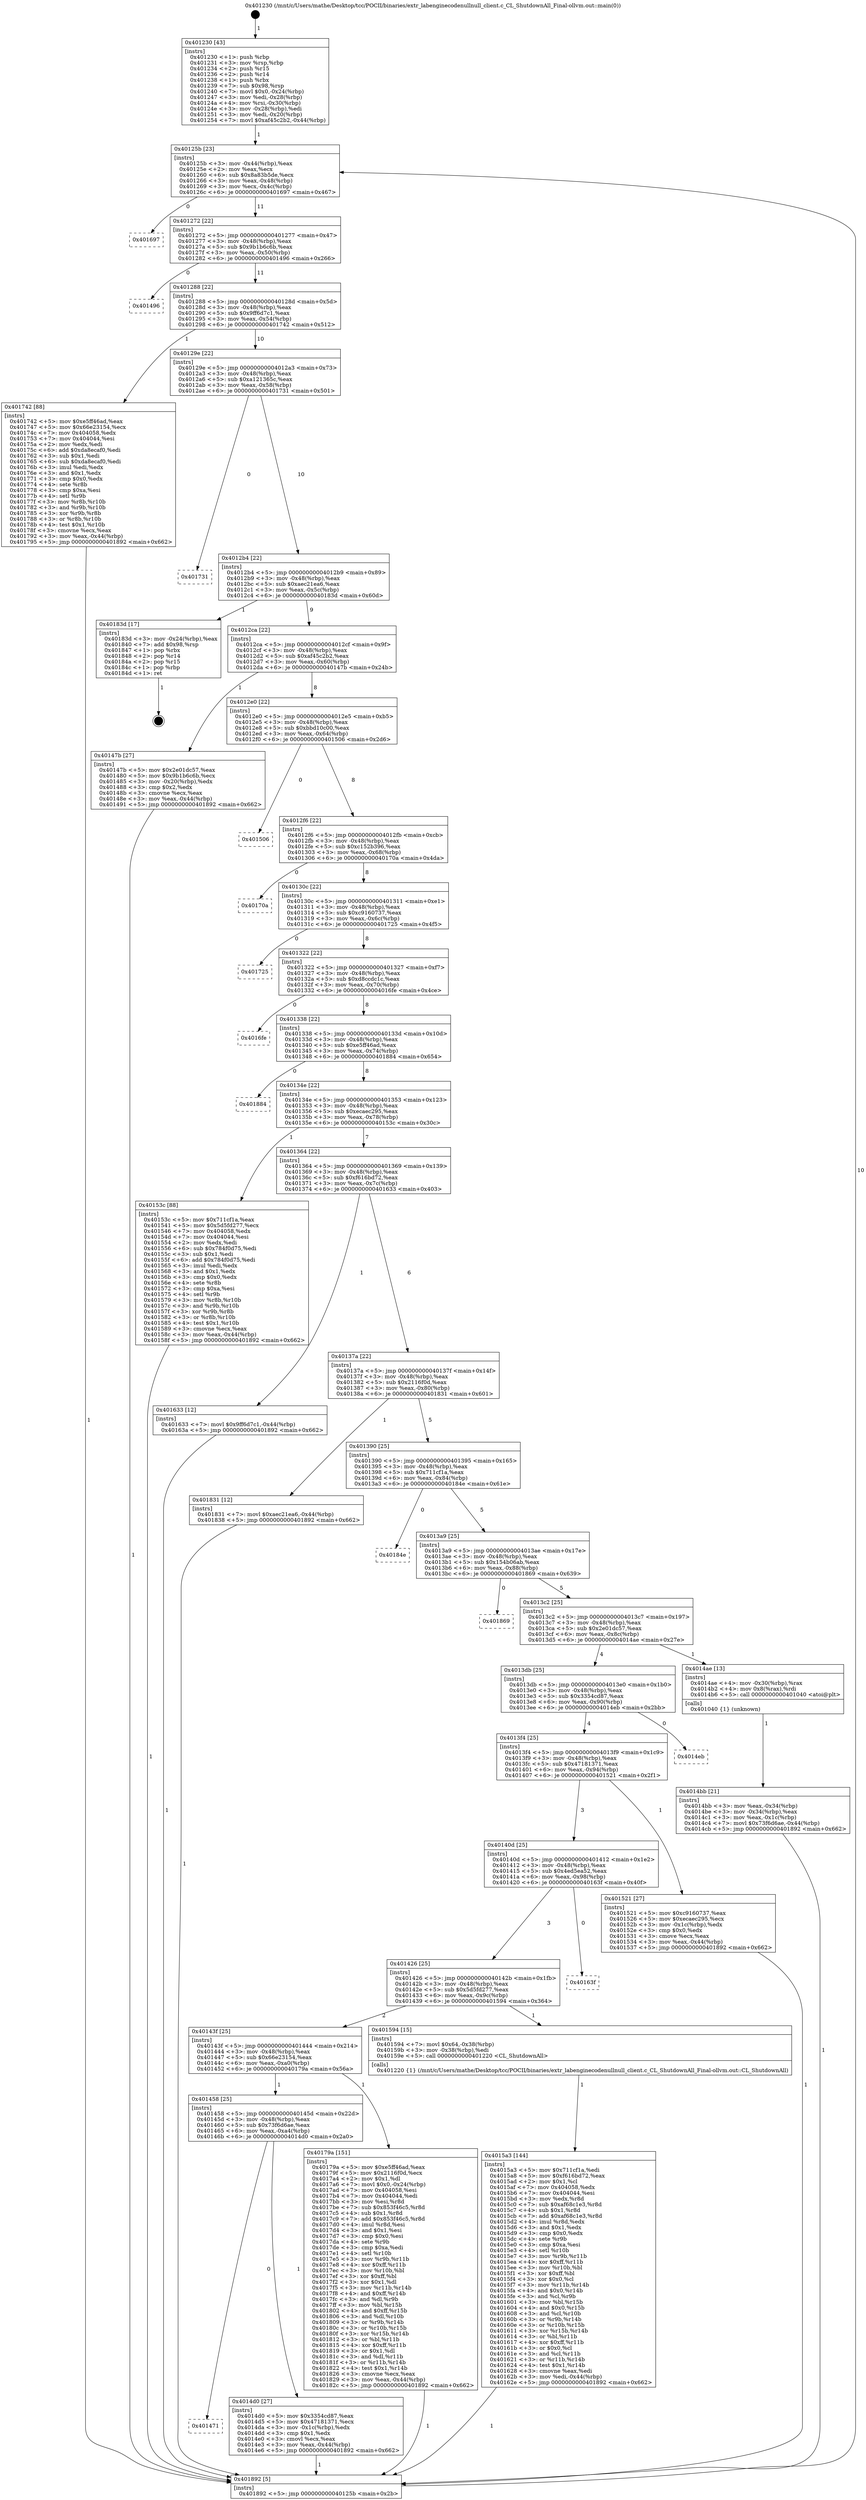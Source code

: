 digraph "0x401230" {
  label = "0x401230 (/mnt/c/Users/mathe/Desktop/tcc/POCII/binaries/extr_labenginecodenullnull_client.c_CL_ShutdownAll_Final-ollvm.out::main(0))"
  labelloc = "t"
  node[shape=record]

  Entry [label="",width=0.3,height=0.3,shape=circle,fillcolor=black,style=filled]
  "0x40125b" [label="{
     0x40125b [23]\l
     | [instrs]\l
     &nbsp;&nbsp;0x40125b \<+3\>: mov -0x44(%rbp),%eax\l
     &nbsp;&nbsp;0x40125e \<+2\>: mov %eax,%ecx\l
     &nbsp;&nbsp;0x401260 \<+6\>: sub $0x8a83b5de,%ecx\l
     &nbsp;&nbsp;0x401266 \<+3\>: mov %eax,-0x48(%rbp)\l
     &nbsp;&nbsp;0x401269 \<+3\>: mov %ecx,-0x4c(%rbp)\l
     &nbsp;&nbsp;0x40126c \<+6\>: je 0000000000401697 \<main+0x467\>\l
  }"]
  "0x401697" [label="{
     0x401697\l
  }", style=dashed]
  "0x401272" [label="{
     0x401272 [22]\l
     | [instrs]\l
     &nbsp;&nbsp;0x401272 \<+5\>: jmp 0000000000401277 \<main+0x47\>\l
     &nbsp;&nbsp;0x401277 \<+3\>: mov -0x48(%rbp),%eax\l
     &nbsp;&nbsp;0x40127a \<+5\>: sub $0x9b1b6c6b,%eax\l
     &nbsp;&nbsp;0x40127f \<+3\>: mov %eax,-0x50(%rbp)\l
     &nbsp;&nbsp;0x401282 \<+6\>: je 0000000000401496 \<main+0x266\>\l
  }"]
  Exit [label="",width=0.3,height=0.3,shape=circle,fillcolor=black,style=filled,peripheries=2]
  "0x401496" [label="{
     0x401496\l
  }", style=dashed]
  "0x401288" [label="{
     0x401288 [22]\l
     | [instrs]\l
     &nbsp;&nbsp;0x401288 \<+5\>: jmp 000000000040128d \<main+0x5d\>\l
     &nbsp;&nbsp;0x40128d \<+3\>: mov -0x48(%rbp),%eax\l
     &nbsp;&nbsp;0x401290 \<+5\>: sub $0x9ff6d7c1,%eax\l
     &nbsp;&nbsp;0x401295 \<+3\>: mov %eax,-0x54(%rbp)\l
     &nbsp;&nbsp;0x401298 \<+6\>: je 0000000000401742 \<main+0x512\>\l
  }"]
  "0x4015a3" [label="{
     0x4015a3 [144]\l
     | [instrs]\l
     &nbsp;&nbsp;0x4015a3 \<+5\>: mov $0x711cf1a,%edi\l
     &nbsp;&nbsp;0x4015a8 \<+5\>: mov $0xf616bd72,%eax\l
     &nbsp;&nbsp;0x4015ad \<+2\>: mov $0x1,%cl\l
     &nbsp;&nbsp;0x4015af \<+7\>: mov 0x404058,%edx\l
     &nbsp;&nbsp;0x4015b6 \<+7\>: mov 0x404044,%esi\l
     &nbsp;&nbsp;0x4015bd \<+3\>: mov %edx,%r8d\l
     &nbsp;&nbsp;0x4015c0 \<+7\>: sub $0xaf68c1e3,%r8d\l
     &nbsp;&nbsp;0x4015c7 \<+4\>: sub $0x1,%r8d\l
     &nbsp;&nbsp;0x4015cb \<+7\>: add $0xaf68c1e3,%r8d\l
     &nbsp;&nbsp;0x4015d2 \<+4\>: imul %r8d,%edx\l
     &nbsp;&nbsp;0x4015d6 \<+3\>: and $0x1,%edx\l
     &nbsp;&nbsp;0x4015d9 \<+3\>: cmp $0x0,%edx\l
     &nbsp;&nbsp;0x4015dc \<+4\>: sete %r9b\l
     &nbsp;&nbsp;0x4015e0 \<+3\>: cmp $0xa,%esi\l
     &nbsp;&nbsp;0x4015e3 \<+4\>: setl %r10b\l
     &nbsp;&nbsp;0x4015e7 \<+3\>: mov %r9b,%r11b\l
     &nbsp;&nbsp;0x4015ea \<+4\>: xor $0xff,%r11b\l
     &nbsp;&nbsp;0x4015ee \<+3\>: mov %r10b,%bl\l
     &nbsp;&nbsp;0x4015f1 \<+3\>: xor $0xff,%bl\l
     &nbsp;&nbsp;0x4015f4 \<+3\>: xor $0x0,%cl\l
     &nbsp;&nbsp;0x4015f7 \<+3\>: mov %r11b,%r14b\l
     &nbsp;&nbsp;0x4015fa \<+4\>: and $0x0,%r14b\l
     &nbsp;&nbsp;0x4015fe \<+3\>: and %cl,%r9b\l
     &nbsp;&nbsp;0x401601 \<+3\>: mov %bl,%r15b\l
     &nbsp;&nbsp;0x401604 \<+4\>: and $0x0,%r15b\l
     &nbsp;&nbsp;0x401608 \<+3\>: and %cl,%r10b\l
     &nbsp;&nbsp;0x40160b \<+3\>: or %r9b,%r14b\l
     &nbsp;&nbsp;0x40160e \<+3\>: or %r10b,%r15b\l
     &nbsp;&nbsp;0x401611 \<+3\>: xor %r15b,%r14b\l
     &nbsp;&nbsp;0x401614 \<+3\>: or %bl,%r11b\l
     &nbsp;&nbsp;0x401617 \<+4\>: xor $0xff,%r11b\l
     &nbsp;&nbsp;0x40161b \<+3\>: or $0x0,%cl\l
     &nbsp;&nbsp;0x40161e \<+3\>: and %cl,%r11b\l
     &nbsp;&nbsp;0x401621 \<+3\>: or %r11b,%r14b\l
     &nbsp;&nbsp;0x401624 \<+4\>: test $0x1,%r14b\l
     &nbsp;&nbsp;0x401628 \<+3\>: cmovne %eax,%edi\l
     &nbsp;&nbsp;0x40162b \<+3\>: mov %edi,-0x44(%rbp)\l
     &nbsp;&nbsp;0x40162e \<+5\>: jmp 0000000000401892 \<main+0x662\>\l
  }"]
  "0x401742" [label="{
     0x401742 [88]\l
     | [instrs]\l
     &nbsp;&nbsp;0x401742 \<+5\>: mov $0xe5ff46ad,%eax\l
     &nbsp;&nbsp;0x401747 \<+5\>: mov $0x66e23154,%ecx\l
     &nbsp;&nbsp;0x40174c \<+7\>: mov 0x404058,%edx\l
     &nbsp;&nbsp;0x401753 \<+7\>: mov 0x404044,%esi\l
     &nbsp;&nbsp;0x40175a \<+2\>: mov %edx,%edi\l
     &nbsp;&nbsp;0x40175c \<+6\>: add $0xda8ecaf0,%edi\l
     &nbsp;&nbsp;0x401762 \<+3\>: sub $0x1,%edi\l
     &nbsp;&nbsp;0x401765 \<+6\>: sub $0xda8ecaf0,%edi\l
     &nbsp;&nbsp;0x40176b \<+3\>: imul %edi,%edx\l
     &nbsp;&nbsp;0x40176e \<+3\>: and $0x1,%edx\l
     &nbsp;&nbsp;0x401771 \<+3\>: cmp $0x0,%edx\l
     &nbsp;&nbsp;0x401774 \<+4\>: sete %r8b\l
     &nbsp;&nbsp;0x401778 \<+3\>: cmp $0xa,%esi\l
     &nbsp;&nbsp;0x40177b \<+4\>: setl %r9b\l
     &nbsp;&nbsp;0x40177f \<+3\>: mov %r8b,%r10b\l
     &nbsp;&nbsp;0x401782 \<+3\>: and %r9b,%r10b\l
     &nbsp;&nbsp;0x401785 \<+3\>: xor %r9b,%r8b\l
     &nbsp;&nbsp;0x401788 \<+3\>: or %r8b,%r10b\l
     &nbsp;&nbsp;0x40178b \<+4\>: test $0x1,%r10b\l
     &nbsp;&nbsp;0x40178f \<+3\>: cmovne %ecx,%eax\l
     &nbsp;&nbsp;0x401792 \<+3\>: mov %eax,-0x44(%rbp)\l
     &nbsp;&nbsp;0x401795 \<+5\>: jmp 0000000000401892 \<main+0x662\>\l
  }"]
  "0x40129e" [label="{
     0x40129e [22]\l
     | [instrs]\l
     &nbsp;&nbsp;0x40129e \<+5\>: jmp 00000000004012a3 \<main+0x73\>\l
     &nbsp;&nbsp;0x4012a3 \<+3\>: mov -0x48(%rbp),%eax\l
     &nbsp;&nbsp;0x4012a6 \<+5\>: sub $0xa121365c,%eax\l
     &nbsp;&nbsp;0x4012ab \<+3\>: mov %eax,-0x58(%rbp)\l
     &nbsp;&nbsp;0x4012ae \<+6\>: je 0000000000401731 \<main+0x501\>\l
  }"]
  "0x401471" [label="{
     0x401471\l
  }", style=dashed]
  "0x401731" [label="{
     0x401731\l
  }", style=dashed]
  "0x4012b4" [label="{
     0x4012b4 [22]\l
     | [instrs]\l
     &nbsp;&nbsp;0x4012b4 \<+5\>: jmp 00000000004012b9 \<main+0x89\>\l
     &nbsp;&nbsp;0x4012b9 \<+3\>: mov -0x48(%rbp),%eax\l
     &nbsp;&nbsp;0x4012bc \<+5\>: sub $0xaec21ea6,%eax\l
     &nbsp;&nbsp;0x4012c1 \<+3\>: mov %eax,-0x5c(%rbp)\l
     &nbsp;&nbsp;0x4012c4 \<+6\>: je 000000000040183d \<main+0x60d\>\l
  }"]
  "0x4014d0" [label="{
     0x4014d0 [27]\l
     | [instrs]\l
     &nbsp;&nbsp;0x4014d0 \<+5\>: mov $0x3354cd87,%eax\l
     &nbsp;&nbsp;0x4014d5 \<+5\>: mov $0x47181371,%ecx\l
     &nbsp;&nbsp;0x4014da \<+3\>: mov -0x1c(%rbp),%edx\l
     &nbsp;&nbsp;0x4014dd \<+3\>: cmp $0x1,%edx\l
     &nbsp;&nbsp;0x4014e0 \<+3\>: cmovl %ecx,%eax\l
     &nbsp;&nbsp;0x4014e3 \<+3\>: mov %eax,-0x44(%rbp)\l
     &nbsp;&nbsp;0x4014e6 \<+5\>: jmp 0000000000401892 \<main+0x662\>\l
  }"]
  "0x40183d" [label="{
     0x40183d [17]\l
     | [instrs]\l
     &nbsp;&nbsp;0x40183d \<+3\>: mov -0x24(%rbp),%eax\l
     &nbsp;&nbsp;0x401840 \<+7\>: add $0x98,%rsp\l
     &nbsp;&nbsp;0x401847 \<+1\>: pop %rbx\l
     &nbsp;&nbsp;0x401848 \<+2\>: pop %r14\l
     &nbsp;&nbsp;0x40184a \<+2\>: pop %r15\l
     &nbsp;&nbsp;0x40184c \<+1\>: pop %rbp\l
     &nbsp;&nbsp;0x40184d \<+1\>: ret\l
  }"]
  "0x4012ca" [label="{
     0x4012ca [22]\l
     | [instrs]\l
     &nbsp;&nbsp;0x4012ca \<+5\>: jmp 00000000004012cf \<main+0x9f\>\l
     &nbsp;&nbsp;0x4012cf \<+3\>: mov -0x48(%rbp),%eax\l
     &nbsp;&nbsp;0x4012d2 \<+5\>: sub $0xaf45c2b2,%eax\l
     &nbsp;&nbsp;0x4012d7 \<+3\>: mov %eax,-0x60(%rbp)\l
     &nbsp;&nbsp;0x4012da \<+6\>: je 000000000040147b \<main+0x24b\>\l
  }"]
  "0x401458" [label="{
     0x401458 [25]\l
     | [instrs]\l
     &nbsp;&nbsp;0x401458 \<+5\>: jmp 000000000040145d \<main+0x22d\>\l
     &nbsp;&nbsp;0x40145d \<+3\>: mov -0x48(%rbp),%eax\l
     &nbsp;&nbsp;0x401460 \<+5\>: sub $0x73f6d6ae,%eax\l
     &nbsp;&nbsp;0x401465 \<+6\>: mov %eax,-0xa4(%rbp)\l
     &nbsp;&nbsp;0x40146b \<+6\>: je 00000000004014d0 \<main+0x2a0\>\l
  }"]
  "0x40147b" [label="{
     0x40147b [27]\l
     | [instrs]\l
     &nbsp;&nbsp;0x40147b \<+5\>: mov $0x2e01dc57,%eax\l
     &nbsp;&nbsp;0x401480 \<+5\>: mov $0x9b1b6c6b,%ecx\l
     &nbsp;&nbsp;0x401485 \<+3\>: mov -0x20(%rbp),%edx\l
     &nbsp;&nbsp;0x401488 \<+3\>: cmp $0x2,%edx\l
     &nbsp;&nbsp;0x40148b \<+3\>: cmovne %ecx,%eax\l
     &nbsp;&nbsp;0x40148e \<+3\>: mov %eax,-0x44(%rbp)\l
     &nbsp;&nbsp;0x401491 \<+5\>: jmp 0000000000401892 \<main+0x662\>\l
  }"]
  "0x4012e0" [label="{
     0x4012e0 [22]\l
     | [instrs]\l
     &nbsp;&nbsp;0x4012e0 \<+5\>: jmp 00000000004012e5 \<main+0xb5\>\l
     &nbsp;&nbsp;0x4012e5 \<+3\>: mov -0x48(%rbp),%eax\l
     &nbsp;&nbsp;0x4012e8 \<+5\>: sub $0xbbd10c00,%eax\l
     &nbsp;&nbsp;0x4012ed \<+3\>: mov %eax,-0x64(%rbp)\l
     &nbsp;&nbsp;0x4012f0 \<+6\>: je 0000000000401506 \<main+0x2d6\>\l
  }"]
  "0x401892" [label="{
     0x401892 [5]\l
     | [instrs]\l
     &nbsp;&nbsp;0x401892 \<+5\>: jmp 000000000040125b \<main+0x2b\>\l
  }"]
  "0x401230" [label="{
     0x401230 [43]\l
     | [instrs]\l
     &nbsp;&nbsp;0x401230 \<+1\>: push %rbp\l
     &nbsp;&nbsp;0x401231 \<+3\>: mov %rsp,%rbp\l
     &nbsp;&nbsp;0x401234 \<+2\>: push %r15\l
     &nbsp;&nbsp;0x401236 \<+2\>: push %r14\l
     &nbsp;&nbsp;0x401238 \<+1\>: push %rbx\l
     &nbsp;&nbsp;0x401239 \<+7\>: sub $0x98,%rsp\l
     &nbsp;&nbsp;0x401240 \<+7\>: movl $0x0,-0x24(%rbp)\l
     &nbsp;&nbsp;0x401247 \<+3\>: mov %edi,-0x28(%rbp)\l
     &nbsp;&nbsp;0x40124a \<+4\>: mov %rsi,-0x30(%rbp)\l
     &nbsp;&nbsp;0x40124e \<+3\>: mov -0x28(%rbp),%edi\l
     &nbsp;&nbsp;0x401251 \<+3\>: mov %edi,-0x20(%rbp)\l
     &nbsp;&nbsp;0x401254 \<+7\>: movl $0xaf45c2b2,-0x44(%rbp)\l
  }"]
  "0x40179a" [label="{
     0x40179a [151]\l
     | [instrs]\l
     &nbsp;&nbsp;0x40179a \<+5\>: mov $0xe5ff46ad,%eax\l
     &nbsp;&nbsp;0x40179f \<+5\>: mov $0x2116f0d,%ecx\l
     &nbsp;&nbsp;0x4017a4 \<+2\>: mov $0x1,%dl\l
     &nbsp;&nbsp;0x4017a6 \<+7\>: movl $0x0,-0x24(%rbp)\l
     &nbsp;&nbsp;0x4017ad \<+7\>: mov 0x404058,%esi\l
     &nbsp;&nbsp;0x4017b4 \<+7\>: mov 0x404044,%edi\l
     &nbsp;&nbsp;0x4017bb \<+3\>: mov %esi,%r8d\l
     &nbsp;&nbsp;0x4017be \<+7\>: sub $0x853f46c5,%r8d\l
     &nbsp;&nbsp;0x4017c5 \<+4\>: sub $0x1,%r8d\l
     &nbsp;&nbsp;0x4017c9 \<+7\>: add $0x853f46c5,%r8d\l
     &nbsp;&nbsp;0x4017d0 \<+4\>: imul %r8d,%esi\l
     &nbsp;&nbsp;0x4017d4 \<+3\>: and $0x1,%esi\l
     &nbsp;&nbsp;0x4017d7 \<+3\>: cmp $0x0,%esi\l
     &nbsp;&nbsp;0x4017da \<+4\>: sete %r9b\l
     &nbsp;&nbsp;0x4017de \<+3\>: cmp $0xa,%edi\l
     &nbsp;&nbsp;0x4017e1 \<+4\>: setl %r10b\l
     &nbsp;&nbsp;0x4017e5 \<+3\>: mov %r9b,%r11b\l
     &nbsp;&nbsp;0x4017e8 \<+4\>: xor $0xff,%r11b\l
     &nbsp;&nbsp;0x4017ec \<+3\>: mov %r10b,%bl\l
     &nbsp;&nbsp;0x4017ef \<+3\>: xor $0xff,%bl\l
     &nbsp;&nbsp;0x4017f2 \<+3\>: xor $0x1,%dl\l
     &nbsp;&nbsp;0x4017f5 \<+3\>: mov %r11b,%r14b\l
     &nbsp;&nbsp;0x4017f8 \<+4\>: and $0xff,%r14b\l
     &nbsp;&nbsp;0x4017fc \<+3\>: and %dl,%r9b\l
     &nbsp;&nbsp;0x4017ff \<+3\>: mov %bl,%r15b\l
     &nbsp;&nbsp;0x401802 \<+4\>: and $0xff,%r15b\l
     &nbsp;&nbsp;0x401806 \<+3\>: and %dl,%r10b\l
     &nbsp;&nbsp;0x401809 \<+3\>: or %r9b,%r14b\l
     &nbsp;&nbsp;0x40180c \<+3\>: or %r10b,%r15b\l
     &nbsp;&nbsp;0x40180f \<+3\>: xor %r15b,%r14b\l
     &nbsp;&nbsp;0x401812 \<+3\>: or %bl,%r11b\l
     &nbsp;&nbsp;0x401815 \<+4\>: xor $0xff,%r11b\l
     &nbsp;&nbsp;0x401819 \<+3\>: or $0x1,%dl\l
     &nbsp;&nbsp;0x40181c \<+3\>: and %dl,%r11b\l
     &nbsp;&nbsp;0x40181f \<+3\>: or %r11b,%r14b\l
     &nbsp;&nbsp;0x401822 \<+4\>: test $0x1,%r14b\l
     &nbsp;&nbsp;0x401826 \<+3\>: cmovne %ecx,%eax\l
     &nbsp;&nbsp;0x401829 \<+3\>: mov %eax,-0x44(%rbp)\l
     &nbsp;&nbsp;0x40182c \<+5\>: jmp 0000000000401892 \<main+0x662\>\l
  }"]
  "0x401506" [label="{
     0x401506\l
  }", style=dashed]
  "0x4012f6" [label="{
     0x4012f6 [22]\l
     | [instrs]\l
     &nbsp;&nbsp;0x4012f6 \<+5\>: jmp 00000000004012fb \<main+0xcb\>\l
     &nbsp;&nbsp;0x4012fb \<+3\>: mov -0x48(%rbp),%eax\l
     &nbsp;&nbsp;0x4012fe \<+5\>: sub $0xc152b396,%eax\l
     &nbsp;&nbsp;0x401303 \<+3\>: mov %eax,-0x68(%rbp)\l
     &nbsp;&nbsp;0x401306 \<+6\>: je 000000000040170a \<main+0x4da\>\l
  }"]
  "0x40143f" [label="{
     0x40143f [25]\l
     | [instrs]\l
     &nbsp;&nbsp;0x40143f \<+5\>: jmp 0000000000401444 \<main+0x214\>\l
     &nbsp;&nbsp;0x401444 \<+3\>: mov -0x48(%rbp),%eax\l
     &nbsp;&nbsp;0x401447 \<+5\>: sub $0x66e23154,%eax\l
     &nbsp;&nbsp;0x40144c \<+6\>: mov %eax,-0xa0(%rbp)\l
     &nbsp;&nbsp;0x401452 \<+6\>: je 000000000040179a \<main+0x56a\>\l
  }"]
  "0x40170a" [label="{
     0x40170a\l
  }", style=dashed]
  "0x40130c" [label="{
     0x40130c [22]\l
     | [instrs]\l
     &nbsp;&nbsp;0x40130c \<+5\>: jmp 0000000000401311 \<main+0xe1\>\l
     &nbsp;&nbsp;0x401311 \<+3\>: mov -0x48(%rbp),%eax\l
     &nbsp;&nbsp;0x401314 \<+5\>: sub $0xc9160737,%eax\l
     &nbsp;&nbsp;0x401319 \<+3\>: mov %eax,-0x6c(%rbp)\l
     &nbsp;&nbsp;0x40131c \<+6\>: je 0000000000401725 \<main+0x4f5\>\l
  }"]
  "0x401594" [label="{
     0x401594 [15]\l
     | [instrs]\l
     &nbsp;&nbsp;0x401594 \<+7\>: movl $0x64,-0x38(%rbp)\l
     &nbsp;&nbsp;0x40159b \<+3\>: mov -0x38(%rbp),%edi\l
     &nbsp;&nbsp;0x40159e \<+5\>: call 0000000000401220 \<CL_ShutdownAll\>\l
     | [calls]\l
     &nbsp;&nbsp;0x401220 \{1\} (/mnt/c/Users/mathe/Desktop/tcc/POCII/binaries/extr_labenginecodenullnull_client.c_CL_ShutdownAll_Final-ollvm.out::CL_ShutdownAll)\l
  }"]
  "0x401725" [label="{
     0x401725\l
  }", style=dashed]
  "0x401322" [label="{
     0x401322 [22]\l
     | [instrs]\l
     &nbsp;&nbsp;0x401322 \<+5\>: jmp 0000000000401327 \<main+0xf7\>\l
     &nbsp;&nbsp;0x401327 \<+3\>: mov -0x48(%rbp),%eax\l
     &nbsp;&nbsp;0x40132a \<+5\>: sub $0xd8ccdc1c,%eax\l
     &nbsp;&nbsp;0x40132f \<+3\>: mov %eax,-0x70(%rbp)\l
     &nbsp;&nbsp;0x401332 \<+6\>: je 00000000004016fe \<main+0x4ce\>\l
  }"]
  "0x401426" [label="{
     0x401426 [25]\l
     | [instrs]\l
     &nbsp;&nbsp;0x401426 \<+5\>: jmp 000000000040142b \<main+0x1fb\>\l
     &nbsp;&nbsp;0x40142b \<+3\>: mov -0x48(%rbp),%eax\l
     &nbsp;&nbsp;0x40142e \<+5\>: sub $0x5d5fd277,%eax\l
     &nbsp;&nbsp;0x401433 \<+6\>: mov %eax,-0x9c(%rbp)\l
     &nbsp;&nbsp;0x401439 \<+6\>: je 0000000000401594 \<main+0x364\>\l
  }"]
  "0x4016fe" [label="{
     0x4016fe\l
  }", style=dashed]
  "0x401338" [label="{
     0x401338 [22]\l
     | [instrs]\l
     &nbsp;&nbsp;0x401338 \<+5\>: jmp 000000000040133d \<main+0x10d\>\l
     &nbsp;&nbsp;0x40133d \<+3\>: mov -0x48(%rbp),%eax\l
     &nbsp;&nbsp;0x401340 \<+5\>: sub $0xe5ff46ad,%eax\l
     &nbsp;&nbsp;0x401345 \<+3\>: mov %eax,-0x74(%rbp)\l
     &nbsp;&nbsp;0x401348 \<+6\>: je 0000000000401884 \<main+0x654\>\l
  }"]
  "0x40163f" [label="{
     0x40163f\l
  }", style=dashed]
  "0x401884" [label="{
     0x401884\l
  }", style=dashed]
  "0x40134e" [label="{
     0x40134e [22]\l
     | [instrs]\l
     &nbsp;&nbsp;0x40134e \<+5\>: jmp 0000000000401353 \<main+0x123\>\l
     &nbsp;&nbsp;0x401353 \<+3\>: mov -0x48(%rbp),%eax\l
     &nbsp;&nbsp;0x401356 \<+5\>: sub $0xecaec295,%eax\l
     &nbsp;&nbsp;0x40135b \<+3\>: mov %eax,-0x78(%rbp)\l
     &nbsp;&nbsp;0x40135e \<+6\>: je 000000000040153c \<main+0x30c\>\l
  }"]
  "0x40140d" [label="{
     0x40140d [25]\l
     | [instrs]\l
     &nbsp;&nbsp;0x40140d \<+5\>: jmp 0000000000401412 \<main+0x1e2\>\l
     &nbsp;&nbsp;0x401412 \<+3\>: mov -0x48(%rbp),%eax\l
     &nbsp;&nbsp;0x401415 \<+5\>: sub $0x4ed5ea52,%eax\l
     &nbsp;&nbsp;0x40141a \<+6\>: mov %eax,-0x98(%rbp)\l
     &nbsp;&nbsp;0x401420 \<+6\>: je 000000000040163f \<main+0x40f\>\l
  }"]
  "0x40153c" [label="{
     0x40153c [88]\l
     | [instrs]\l
     &nbsp;&nbsp;0x40153c \<+5\>: mov $0x711cf1a,%eax\l
     &nbsp;&nbsp;0x401541 \<+5\>: mov $0x5d5fd277,%ecx\l
     &nbsp;&nbsp;0x401546 \<+7\>: mov 0x404058,%edx\l
     &nbsp;&nbsp;0x40154d \<+7\>: mov 0x404044,%esi\l
     &nbsp;&nbsp;0x401554 \<+2\>: mov %edx,%edi\l
     &nbsp;&nbsp;0x401556 \<+6\>: sub $0x784f0d75,%edi\l
     &nbsp;&nbsp;0x40155c \<+3\>: sub $0x1,%edi\l
     &nbsp;&nbsp;0x40155f \<+6\>: add $0x784f0d75,%edi\l
     &nbsp;&nbsp;0x401565 \<+3\>: imul %edi,%edx\l
     &nbsp;&nbsp;0x401568 \<+3\>: and $0x1,%edx\l
     &nbsp;&nbsp;0x40156b \<+3\>: cmp $0x0,%edx\l
     &nbsp;&nbsp;0x40156e \<+4\>: sete %r8b\l
     &nbsp;&nbsp;0x401572 \<+3\>: cmp $0xa,%esi\l
     &nbsp;&nbsp;0x401575 \<+4\>: setl %r9b\l
     &nbsp;&nbsp;0x401579 \<+3\>: mov %r8b,%r10b\l
     &nbsp;&nbsp;0x40157c \<+3\>: and %r9b,%r10b\l
     &nbsp;&nbsp;0x40157f \<+3\>: xor %r9b,%r8b\l
     &nbsp;&nbsp;0x401582 \<+3\>: or %r8b,%r10b\l
     &nbsp;&nbsp;0x401585 \<+4\>: test $0x1,%r10b\l
     &nbsp;&nbsp;0x401589 \<+3\>: cmovne %ecx,%eax\l
     &nbsp;&nbsp;0x40158c \<+3\>: mov %eax,-0x44(%rbp)\l
     &nbsp;&nbsp;0x40158f \<+5\>: jmp 0000000000401892 \<main+0x662\>\l
  }"]
  "0x401364" [label="{
     0x401364 [22]\l
     | [instrs]\l
     &nbsp;&nbsp;0x401364 \<+5\>: jmp 0000000000401369 \<main+0x139\>\l
     &nbsp;&nbsp;0x401369 \<+3\>: mov -0x48(%rbp),%eax\l
     &nbsp;&nbsp;0x40136c \<+5\>: sub $0xf616bd72,%eax\l
     &nbsp;&nbsp;0x401371 \<+3\>: mov %eax,-0x7c(%rbp)\l
     &nbsp;&nbsp;0x401374 \<+6\>: je 0000000000401633 \<main+0x403\>\l
  }"]
  "0x401521" [label="{
     0x401521 [27]\l
     | [instrs]\l
     &nbsp;&nbsp;0x401521 \<+5\>: mov $0xc9160737,%eax\l
     &nbsp;&nbsp;0x401526 \<+5\>: mov $0xecaec295,%ecx\l
     &nbsp;&nbsp;0x40152b \<+3\>: mov -0x1c(%rbp),%edx\l
     &nbsp;&nbsp;0x40152e \<+3\>: cmp $0x0,%edx\l
     &nbsp;&nbsp;0x401531 \<+3\>: cmove %ecx,%eax\l
     &nbsp;&nbsp;0x401534 \<+3\>: mov %eax,-0x44(%rbp)\l
     &nbsp;&nbsp;0x401537 \<+5\>: jmp 0000000000401892 \<main+0x662\>\l
  }"]
  "0x401633" [label="{
     0x401633 [12]\l
     | [instrs]\l
     &nbsp;&nbsp;0x401633 \<+7\>: movl $0x9ff6d7c1,-0x44(%rbp)\l
     &nbsp;&nbsp;0x40163a \<+5\>: jmp 0000000000401892 \<main+0x662\>\l
  }"]
  "0x40137a" [label="{
     0x40137a [22]\l
     | [instrs]\l
     &nbsp;&nbsp;0x40137a \<+5\>: jmp 000000000040137f \<main+0x14f\>\l
     &nbsp;&nbsp;0x40137f \<+3\>: mov -0x48(%rbp),%eax\l
     &nbsp;&nbsp;0x401382 \<+5\>: sub $0x2116f0d,%eax\l
     &nbsp;&nbsp;0x401387 \<+3\>: mov %eax,-0x80(%rbp)\l
     &nbsp;&nbsp;0x40138a \<+6\>: je 0000000000401831 \<main+0x601\>\l
  }"]
  "0x4013f4" [label="{
     0x4013f4 [25]\l
     | [instrs]\l
     &nbsp;&nbsp;0x4013f4 \<+5\>: jmp 00000000004013f9 \<main+0x1c9\>\l
     &nbsp;&nbsp;0x4013f9 \<+3\>: mov -0x48(%rbp),%eax\l
     &nbsp;&nbsp;0x4013fc \<+5\>: sub $0x47181371,%eax\l
     &nbsp;&nbsp;0x401401 \<+6\>: mov %eax,-0x94(%rbp)\l
     &nbsp;&nbsp;0x401407 \<+6\>: je 0000000000401521 \<main+0x2f1\>\l
  }"]
  "0x401831" [label="{
     0x401831 [12]\l
     | [instrs]\l
     &nbsp;&nbsp;0x401831 \<+7\>: movl $0xaec21ea6,-0x44(%rbp)\l
     &nbsp;&nbsp;0x401838 \<+5\>: jmp 0000000000401892 \<main+0x662\>\l
  }"]
  "0x401390" [label="{
     0x401390 [25]\l
     | [instrs]\l
     &nbsp;&nbsp;0x401390 \<+5\>: jmp 0000000000401395 \<main+0x165\>\l
     &nbsp;&nbsp;0x401395 \<+3\>: mov -0x48(%rbp),%eax\l
     &nbsp;&nbsp;0x401398 \<+5\>: sub $0x711cf1a,%eax\l
     &nbsp;&nbsp;0x40139d \<+6\>: mov %eax,-0x84(%rbp)\l
     &nbsp;&nbsp;0x4013a3 \<+6\>: je 000000000040184e \<main+0x61e\>\l
  }"]
  "0x4014eb" [label="{
     0x4014eb\l
  }", style=dashed]
  "0x40184e" [label="{
     0x40184e\l
  }", style=dashed]
  "0x4013a9" [label="{
     0x4013a9 [25]\l
     | [instrs]\l
     &nbsp;&nbsp;0x4013a9 \<+5\>: jmp 00000000004013ae \<main+0x17e\>\l
     &nbsp;&nbsp;0x4013ae \<+3\>: mov -0x48(%rbp),%eax\l
     &nbsp;&nbsp;0x4013b1 \<+5\>: sub $0x154b06ab,%eax\l
     &nbsp;&nbsp;0x4013b6 \<+6\>: mov %eax,-0x88(%rbp)\l
     &nbsp;&nbsp;0x4013bc \<+6\>: je 0000000000401869 \<main+0x639\>\l
  }"]
  "0x4014bb" [label="{
     0x4014bb [21]\l
     | [instrs]\l
     &nbsp;&nbsp;0x4014bb \<+3\>: mov %eax,-0x34(%rbp)\l
     &nbsp;&nbsp;0x4014be \<+3\>: mov -0x34(%rbp),%eax\l
     &nbsp;&nbsp;0x4014c1 \<+3\>: mov %eax,-0x1c(%rbp)\l
     &nbsp;&nbsp;0x4014c4 \<+7\>: movl $0x73f6d6ae,-0x44(%rbp)\l
     &nbsp;&nbsp;0x4014cb \<+5\>: jmp 0000000000401892 \<main+0x662\>\l
  }"]
  "0x401869" [label="{
     0x401869\l
  }", style=dashed]
  "0x4013c2" [label="{
     0x4013c2 [25]\l
     | [instrs]\l
     &nbsp;&nbsp;0x4013c2 \<+5\>: jmp 00000000004013c7 \<main+0x197\>\l
     &nbsp;&nbsp;0x4013c7 \<+3\>: mov -0x48(%rbp),%eax\l
     &nbsp;&nbsp;0x4013ca \<+5\>: sub $0x2e01dc57,%eax\l
     &nbsp;&nbsp;0x4013cf \<+6\>: mov %eax,-0x8c(%rbp)\l
     &nbsp;&nbsp;0x4013d5 \<+6\>: je 00000000004014ae \<main+0x27e\>\l
  }"]
  "0x4013db" [label="{
     0x4013db [25]\l
     | [instrs]\l
     &nbsp;&nbsp;0x4013db \<+5\>: jmp 00000000004013e0 \<main+0x1b0\>\l
     &nbsp;&nbsp;0x4013e0 \<+3\>: mov -0x48(%rbp),%eax\l
     &nbsp;&nbsp;0x4013e3 \<+5\>: sub $0x3354cd87,%eax\l
     &nbsp;&nbsp;0x4013e8 \<+6\>: mov %eax,-0x90(%rbp)\l
     &nbsp;&nbsp;0x4013ee \<+6\>: je 00000000004014eb \<main+0x2bb\>\l
  }"]
  "0x4014ae" [label="{
     0x4014ae [13]\l
     | [instrs]\l
     &nbsp;&nbsp;0x4014ae \<+4\>: mov -0x30(%rbp),%rax\l
     &nbsp;&nbsp;0x4014b2 \<+4\>: mov 0x8(%rax),%rdi\l
     &nbsp;&nbsp;0x4014b6 \<+5\>: call 0000000000401040 \<atoi@plt\>\l
     | [calls]\l
     &nbsp;&nbsp;0x401040 \{1\} (unknown)\l
  }"]
  Entry -> "0x401230" [label=" 1"]
  "0x40125b" -> "0x401697" [label=" 0"]
  "0x40125b" -> "0x401272" [label=" 11"]
  "0x40183d" -> Exit [label=" 1"]
  "0x401272" -> "0x401496" [label=" 0"]
  "0x401272" -> "0x401288" [label=" 11"]
  "0x401831" -> "0x401892" [label=" 1"]
  "0x401288" -> "0x401742" [label=" 1"]
  "0x401288" -> "0x40129e" [label=" 10"]
  "0x40179a" -> "0x401892" [label=" 1"]
  "0x40129e" -> "0x401731" [label=" 0"]
  "0x40129e" -> "0x4012b4" [label=" 10"]
  "0x401742" -> "0x401892" [label=" 1"]
  "0x4012b4" -> "0x40183d" [label=" 1"]
  "0x4012b4" -> "0x4012ca" [label=" 9"]
  "0x401633" -> "0x401892" [label=" 1"]
  "0x4012ca" -> "0x40147b" [label=" 1"]
  "0x4012ca" -> "0x4012e0" [label=" 8"]
  "0x40147b" -> "0x401892" [label=" 1"]
  "0x401230" -> "0x40125b" [label=" 1"]
  "0x401892" -> "0x40125b" [label=" 10"]
  "0x401594" -> "0x4015a3" [label=" 1"]
  "0x4012e0" -> "0x401506" [label=" 0"]
  "0x4012e0" -> "0x4012f6" [label=" 8"]
  "0x40153c" -> "0x401892" [label=" 1"]
  "0x4012f6" -> "0x40170a" [label=" 0"]
  "0x4012f6" -> "0x40130c" [label=" 8"]
  "0x4014d0" -> "0x401892" [label=" 1"]
  "0x40130c" -> "0x401725" [label=" 0"]
  "0x40130c" -> "0x401322" [label=" 8"]
  "0x401458" -> "0x401471" [label=" 0"]
  "0x401322" -> "0x4016fe" [label=" 0"]
  "0x401322" -> "0x401338" [label=" 8"]
  "0x4015a3" -> "0x401892" [label=" 1"]
  "0x401338" -> "0x401884" [label=" 0"]
  "0x401338" -> "0x40134e" [label=" 8"]
  "0x40143f" -> "0x401458" [label=" 1"]
  "0x40134e" -> "0x40153c" [label=" 1"]
  "0x40134e" -> "0x401364" [label=" 7"]
  "0x401521" -> "0x401892" [label=" 1"]
  "0x401364" -> "0x401633" [label=" 1"]
  "0x401364" -> "0x40137a" [label=" 6"]
  "0x401426" -> "0x40143f" [label=" 2"]
  "0x40137a" -> "0x401831" [label=" 1"]
  "0x40137a" -> "0x401390" [label=" 5"]
  "0x401458" -> "0x4014d0" [label=" 1"]
  "0x401390" -> "0x40184e" [label=" 0"]
  "0x401390" -> "0x4013a9" [label=" 5"]
  "0x40140d" -> "0x401426" [label=" 3"]
  "0x4013a9" -> "0x401869" [label=" 0"]
  "0x4013a9" -> "0x4013c2" [label=" 5"]
  "0x40143f" -> "0x40179a" [label=" 1"]
  "0x4013c2" -> "0x4014ae" [label=" 1"]
  "0x4013c2" -> "0x4013db" [label=" 4"]
  "0x4014ae" -> "0x4014bb" [label=" 1"]
  "0x4014bb" -> "0x401892" [label=" 1"]
  "0x40140d" -> "0x40163f" [label=" 0"]
  "0x4013db" -> "0x4014eb" [label=" 0"]
  "0x4013db" -> "0x4013f4" [label=" 4"]
  "0x401426" -> "0x401594" [label=" 1"]
  "0x4013f4" -> "0x401521" [label=" 1"]
  "0x4013f4" -> "0x40140d" [label=" 3"]
}
